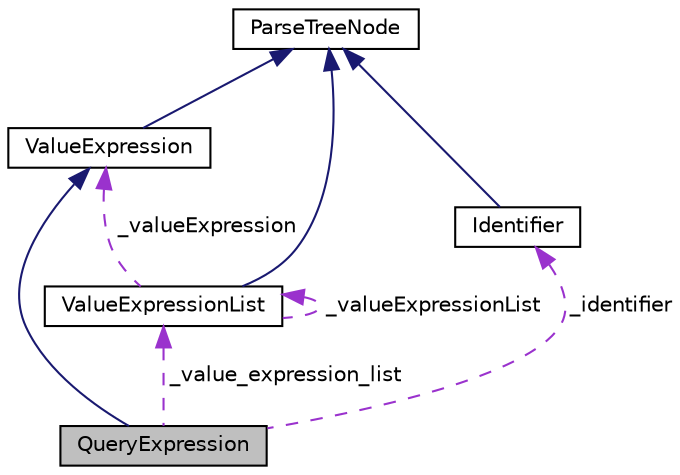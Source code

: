 digraph "QueryExpression"
{
  edge [fontname="Helvetica",fontsize="10",labelfontname="Helvetica",labelfontsize="10"];
  node [fontname="Helvetica",fontsize="10",shape=record];
  Node3 [label="QueryExpression",height=0.2,width=0.4,color="black", fillcolor="grey75", style="filled", fontcolor="black"];
  Node4 -> Node3 [dir="back",color="midnightblue",fontsize="10",style="solid",fontname="Helvetica"];
  Node4 [label="ValueExpression",height=0.2,width=0.4,color="black", fillcolor="white", style="filled",URL="$classValueExpression.html"];
  Node5 -> Node4 [dir="back",color="midnightblue",fontsize="10",style="solid",fontname="Helvetica"];
  Node5 [label="ParseTreeNode",height=0.2,width=0.4,color="black", fillcolor="white", style="filled",URL="$classParseTreeNode.html"];
  Node6 -> Node3 [dir="back",color="darkorchid3",fontsize="10",style="dashed",label=" _value_expression_list" ,fontname="Helvetica"];
  Node6 [label="ValueExpressionList",height=0.2,width=0.4,color="black", fillcolor="white", style="filled",URL="$classValueExpressionList.html"];
  Node5 -> Node6 [dir="back",color="midnightblue",fontsize="10",style="solid",fontname="Helvetica"];
  Node6 -> Node6 [dir="back",color="darkorchid3",fontsize="10",style="dashed",label=" _valueExpressionList" ,fontname="Helvetica"];
  Node4 -> Node6 [dir="back",color="darkorchid3",fontsize="10",style="dashed",label=" _valueExpression" ,fontname="Helvetica"];
  Node7 -> Node3 [dir="back",color="darkorchid3",fontsize="10",style="dashed",label=" _identifier" ,fontname="Helvetica"];
  Node7 [label="Identifier",height=0.2,width=0.4,color="black", fillcolor="white", style="filled",URL="$classIdentifier.html"];
  Node5 -> Node7 [dir="back",color="midnightblue",fontsize="10",style="solid",fontname="Helvetica"];
}
